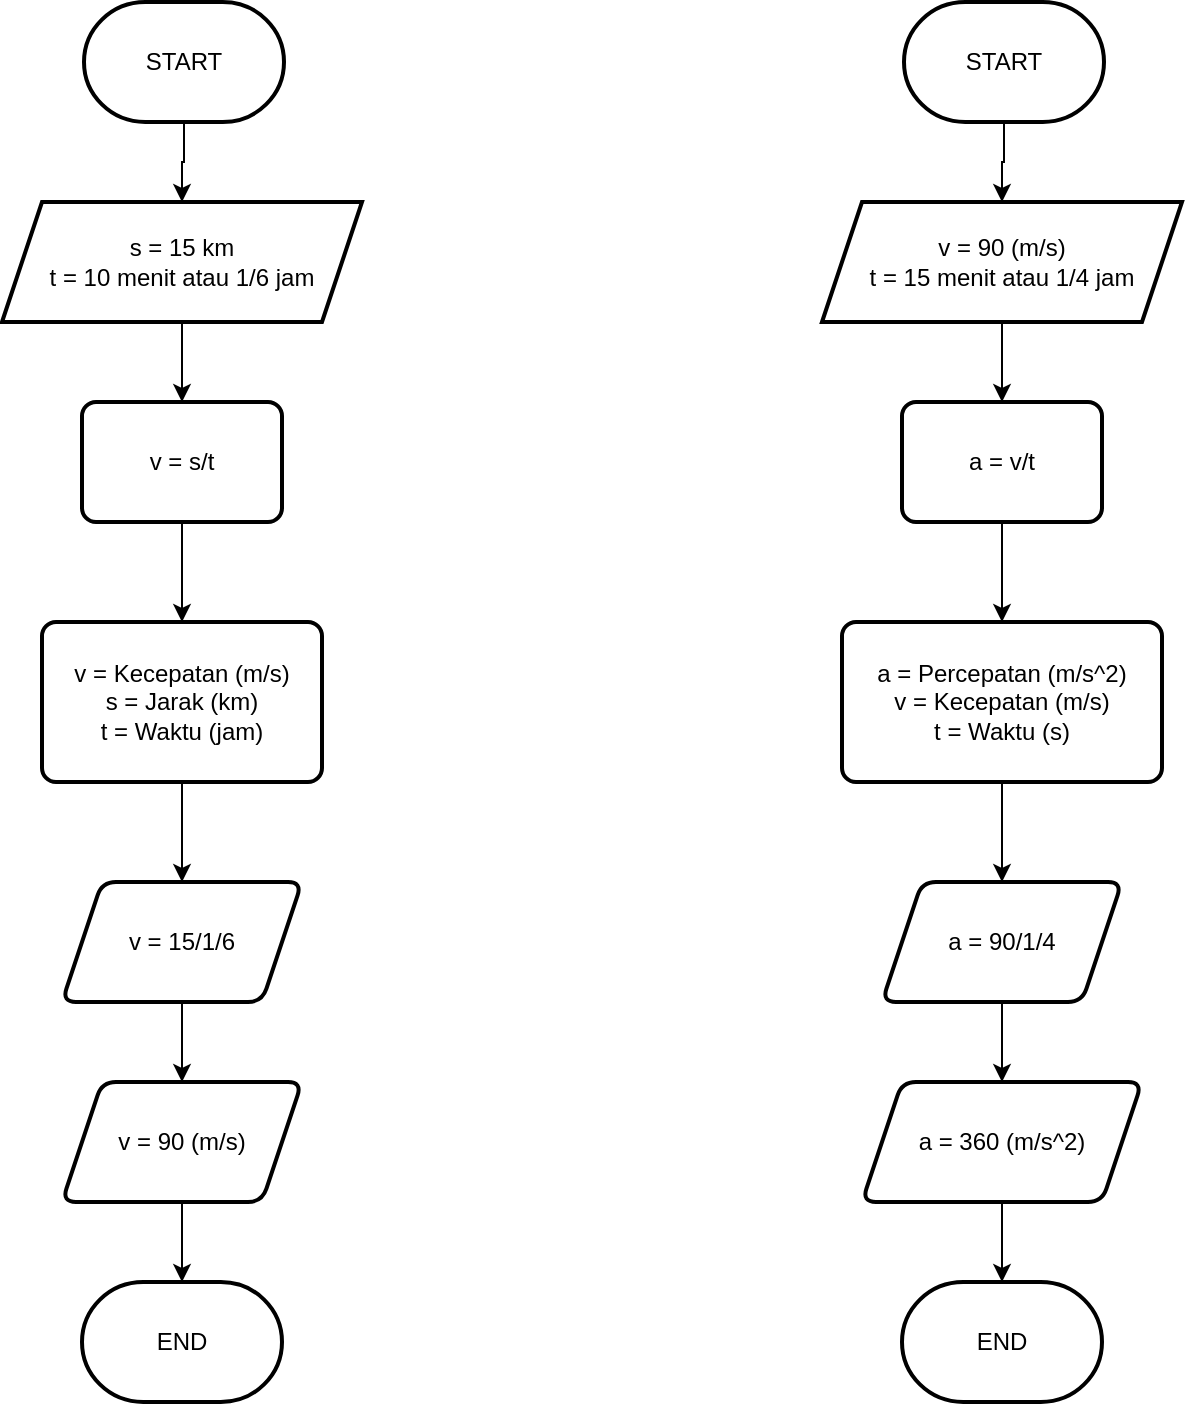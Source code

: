 <mxfile version="22.1.7" type="github">
  <diagram name="Halaman-1" id="Fd3C7OAZHPI9BMx9mDI5">
    <mxGraphModel dx="1354" dy="686" grid="1" gridSize="10" guides="1" tooltips="1" connect="1" arrows="1" fold="1" page="1" pageScale="1" pageWidth="827" pageHeight="1169" math="0" shadow="0">
      <root>
        <mxCell id="0" />
        <mxCell id="1" parent="0" />
        <mxCell id="AQYMuwVLcjyTu9FVadUK-3" value="" style="edgeStyle=orthogonalEdgeStyle;rounded=0;orthogonalLoop=1;jettySize=auto;html=1;" edge="1" parent="1" source="AQYMuwVLcjyTu9FVadUK-1" target="AQYMuwVLcjyTu9FVadUK-2">
          <mxGeometry relative="1" as="geometry" />
        </mxCell>
        <mxCell id="AQYMuwVLcjyTu9FVadUK-1" value="START" style="strokeWidth=2;html=1;shape=mxgraph.flowchart.terminator;whiteSpace=wrap;" vertex="1" parent="1">
          <mxGeometry x="160" y="90" width="100" height="60" as="geometry" />
        </mxCell>
        <mxCell id="AQYMuwVLcjyTu9FVadUK-5" value="" style="edgeStyle=orthogonalEdgeStyle;rounded=0;orthogonalLoop=1;jettySize=auto;html=1;" edge="1" parent="1" source="AQYMuwVLcjyTu9FVadUK-2" target="AQYMuwVLcjyTu9FVadUK-4">
          <mxGeometry relative="1" as="geometry" />
        </mxCell>
        <mxCell id="AQYMuwVLcjyTu9FVadUK-2" value="s = 15 km&lt;br&gt;t = 10 menit atau 1/6 jam" style="shape=parallelogram;perimeter=parallelogramPerimeter;whiteSpace=wrap;html=1;fixedSize=1;strokeWidth=2;" vertex="1" parent="1">
          <mxGeometry x="119" y="190" width="180" height="60" as="geometry" />
        </mxCell>
        <mxCell id="AQYMuwVLcjyTu9FVadUK-7" value="" style="edgeStyle=orthogonalEdgeStyle;rounded=0;orthogonalLoop=1;jettySize=auto;html=1;" edge="1" parent="1" source="AQYMuwVLcjyTu9FVadUK-4" target="AQYMuwVLcjyTu9FVadUK-6">
          <mxGeometry relative="1" as="geometry" />
        </mxCell>
        <mxCell id="AQYMuwVLcjyTu9FVadUK-4" value="v = s/t" style="rounded=1;whiteSpace=wrap;html=1;absoluteArcSize=1;arcSize=14;strokeWidth=2;" vertex="1" parent="1">
          <mxGeometry x="159" y="290" width="100" height="60" as="geometry" />
        </mxCell>
        <mxCell id="AQYMuwVLcjyTu9FVadUK-9" value="" style="edgeStyle=orthogonalEdgeStyle;rounded=0;orthogonalLoop=1;jettySize=auto;html=1;" edge="1" parent="1" source="AQYMuwVLcjyTu9FVadUK-6" target="AQYMuwVLcjyTu9FVadUK-8">
          <mxGeometry relative="1" as="geometry" />
        </mxCell>
        <mxCell id="AQYMuwVLcjyTu9FVadUK-6" value="v = Kecepatan (m/s)&lt;br&gt;s = Jarak (km)&lt;br&gt;t = Waktu (jam)" style="rounded=1;whiteSpace=wrap;html=1;absoluteArcSize=1;arcSize=14;strokeWidth=2;glass=0;" vertex="1" parent="1">
          <mxGeometry x="139" y="400" width="140" height="80" as="geometry" />
        </mxCell>
        <mxCell id="AQYMuwVLcjyTu9FVadUK-11" value="" style="edgeStyle=orthogonalEdgeStyle;rounded=0;orthogonalLoop=1;jettySize=auto;html=1;" edge="1" parent="1" source="AQYMuwVLcjyTu9FVadUK-8" target="AQYMuwVLcjyTu9FVadUK-10">
          <mxGeometry relative="1" as="geometry" />
        </mxCell>
        <mxCell id="AQYMuwVLcjyTu9FVadUK-8" value="v = 15/1/6" style="shape=parallelogram;perimeter=parallelogramPerimeter;whiteSpace=wrap;html=1;fixedSize=1;rounded=1;arcSize=14;strokeWidth=2;glass=0;" vertex="1" parent="1">
          <mxGeometry x="149" y="530" width="120" height="60" as="geometry" />
        </mxCell>
        <mxCell id="AQYMuwVLcjyTu9FVadUK-13" value="" style="edgeStyle=orthogonalEdgeStyle;rounded=0;orthogonalLoop=1;jettySize=auto;html=1;" edge="1" parent="1" source="AQYMuwVLcjyTu9FVadUK-10" target="AQYMuwVLcjyTu9FVadUK-12">
          <mxGeometry relative="1" as="geometry" />
        </mxCell>
        <mxCell id="AQYMuwVLcjyTu9FVadUK-10" value="v = 90 (m/s)" style="shape=parallelogram;perimeter=parallelogramPerimeter;whiteSpace=wrap;html=1;fixedSize=1;rounded=1;arcSize=14;strokeWidth=2;glass=0;" vertex="1" parent="1">
          <mxGeometry x="149" y="630" width="120" height="60" as="geometry" />
        </mxCell>
        <mxCell id="AQYMuwVLcjyTu9FVadUK-12" value="END" style="strokeWidth=2;html=1;shape=mxgraph.flowchart.terminator;whiteSpace=wrap;" vertex="1" parent="1">
          <mxGeometry x="159" y="730" width="100" height="60" as="geometry" />
        </mxCell>
        <mxCell id="AQYMuwVLcjyTu9FVadUK-14" value="" style="edgeStyle=orthogonalEdgeStyle;rounded=0;orthogonalLoop=1;jettySize=auto;html=1;" edge="1" parent="1" source="AQYMuwVLcjyTu9FVadUK-15" target="AQYMuwVLcjyTu9FVadUK-17">
          <mxGeometry relative="1" as="geometry" />
        </mxCell>
        <mxCell id="AQYMuwVLcjyTu9FVadUK-15" value="START" style="strokeWidth=2;html=1;shape=mxgraph.flowchart.terminator;whiteSpace=wrap;" vertex="1" parent="1">
          <mxGeometry x="570" y="90" width="100" height="60" as="geometry" />
        </mxCell>
        <mxCell id="AQYMuwVLcjyTu9FVadUK-16" value="" style="edgeStyle=orthogonalEdgeStyle;rounded=0;orthogonalLoop=1;jettySize=auto;html=1;" edge="1" parent="1" source="AQYMuwVLcjyTu9FVadUK-17" target="AQYMuwVLcjyTu9FVadUK-19">
          <mxGeometry relative="1" as="geometry" />
        </mxCell>
        <mxCell id="AQYMuwVLcjyTu9FVadUK-17" value="v = 90 (m/s)&lt;br&gt;t = 15 menit atau 1/4 jam" style="shape=parallelogram;perimeter=parallelogramPerimeter;whiteSpace=wrap;html=1;fixedSize=1;strokeWidth=2;" vertex="1" parent="1">
          <mxGeometry x="529" y="190" width="180" height="60" as="geometry" />
        </mxCell>
        <mxCell id="AQYMuwVLcjyTu9FVadUK-18" value="" style="edgeStyle=orthogonalEdgeStyle;rounded=0;orthogonalLoop=1;jettySize=auto;html=1;" edge="1" parent="1" source="AQYMuwVLcjyTu9FVadUK-19" target="AQYMuwVLcjyTu9FVadUK-21">
          <mxGeometry relative="1" as="geometry" />
        </mxCell>
        <mxCell id="AQYMuwVLcjyTu9FVadUK-19" value="a = v/t" style="rounded=1;whiteSpace=wrap;html=1;absoluteArcSize=1;arcSize=14;strokeWidth=2;" vertex="1" parent="1">
          <mxGeometry x="569" y="290" width="100" height="60" as="geometry" />
        </mxCell>
        <mxCell id="AQYMuwVLcjyTu9FVadUK-20" value="" style="edgeStyle=orthogonalEdgeStyle;rounded=0;orthogonalLoop=1;jettySize=auto;html=1;" edge="1" parent="1" source="AQYMuwVLcjyTu9FVadUK-21" target="AQYMuwVLcjyTu9FVadUK-23">
          <mxGeometry relative="1" as="geometry" />
        </mxCell>
        <mxCell id="AQYMuwVLcjyTu9FVadUK-21" value="a = Percepatan (m/s^2)&lt;br&gt;v = Kecepatan (m/s)&lt;br&gt;t = Waktu (s)" style="rounded=1;whiteSpace=wrap;html=1;absoluteArcSize=1;arcSize=14;strokeWidth=2;glass=0;" vertex="1" parent="1">
          <mxGeometry x="539" y="400" width="160" height="80" as="geometry" />
        </mxCell>
        <mxCell id="AQYMuwVLcjyTu9FVadUK-22" value="" style="edgeStyle=orthogonalEdgeStyle;rounded=0;orthogonalLoop=1;jettySize=auto;html=1;" edge="1" parent="1" source="AQYMuwVLcjyTu9FVadUK-23" target="AQYMuwVLcjyTu9FVadUK-25">
          <mxGeometry relative="1" as="geometry" />
        </mxCell>
        <mxCell id="AQYMuwVLcjyTu9FVadUK-23" value="a = 90/1/4" style="shape=parallelogram;perimeter=parallelogramPerimeter;whiteSpace=wrap;html=1;fixedSize=1;rounded=1;arcSize=14;strokeWidth=2;glass=0;" vertex="1" parent="1">
          <mxGeometry x="559" y="530" width="120" height="60" as="geometry" />
        </mxCell>
        <mxCell id="AQYMuwVLcjyTu9FVadUK-24" value="" style="edgeStyle=orthogonalEdgeStyle;rounded=0;orthogonalLoop=1;jettySize=auto;html=1;" edge="1" parent="1" source="AQYMuwVLcjyTu9FVadUK-25" target="AQYMuwVLcjyTu9FVadUK-26">
          <mxGeometry relative="1" as="geometry" />
        </mxCell>
        <mxCell id="AQYMuwVLcjyTu9FVadUK-25" value="a = 360 (m/s^2)" style="shape=parallelogram;perimeter=parallelogramPerimeter;whiteSpace=wrap;html=1;fixedSize=1;rounded=1;arcSize=14;strokeWidth=2;glass=0;" vertex="1" parent="1">
          <mxGeometry x="549" y="630" width="140" height="60" as="geometry" />
        </mxCell>
        <mxCell id="AQYMuwVLcjyTu9FVadUK-26" value="END" style="strokeWidth=2;html=1;shape=mxgraph.flowchart.terminator;whiteSpace=wrap;" vertex="1" parent="1">
          <mxGeometry x="569" y="730" width="100" height="60" as="geometry" />
        </mxCell>
      </root>
    </mxGraphModel>
  </diagram>
</mxfile>
